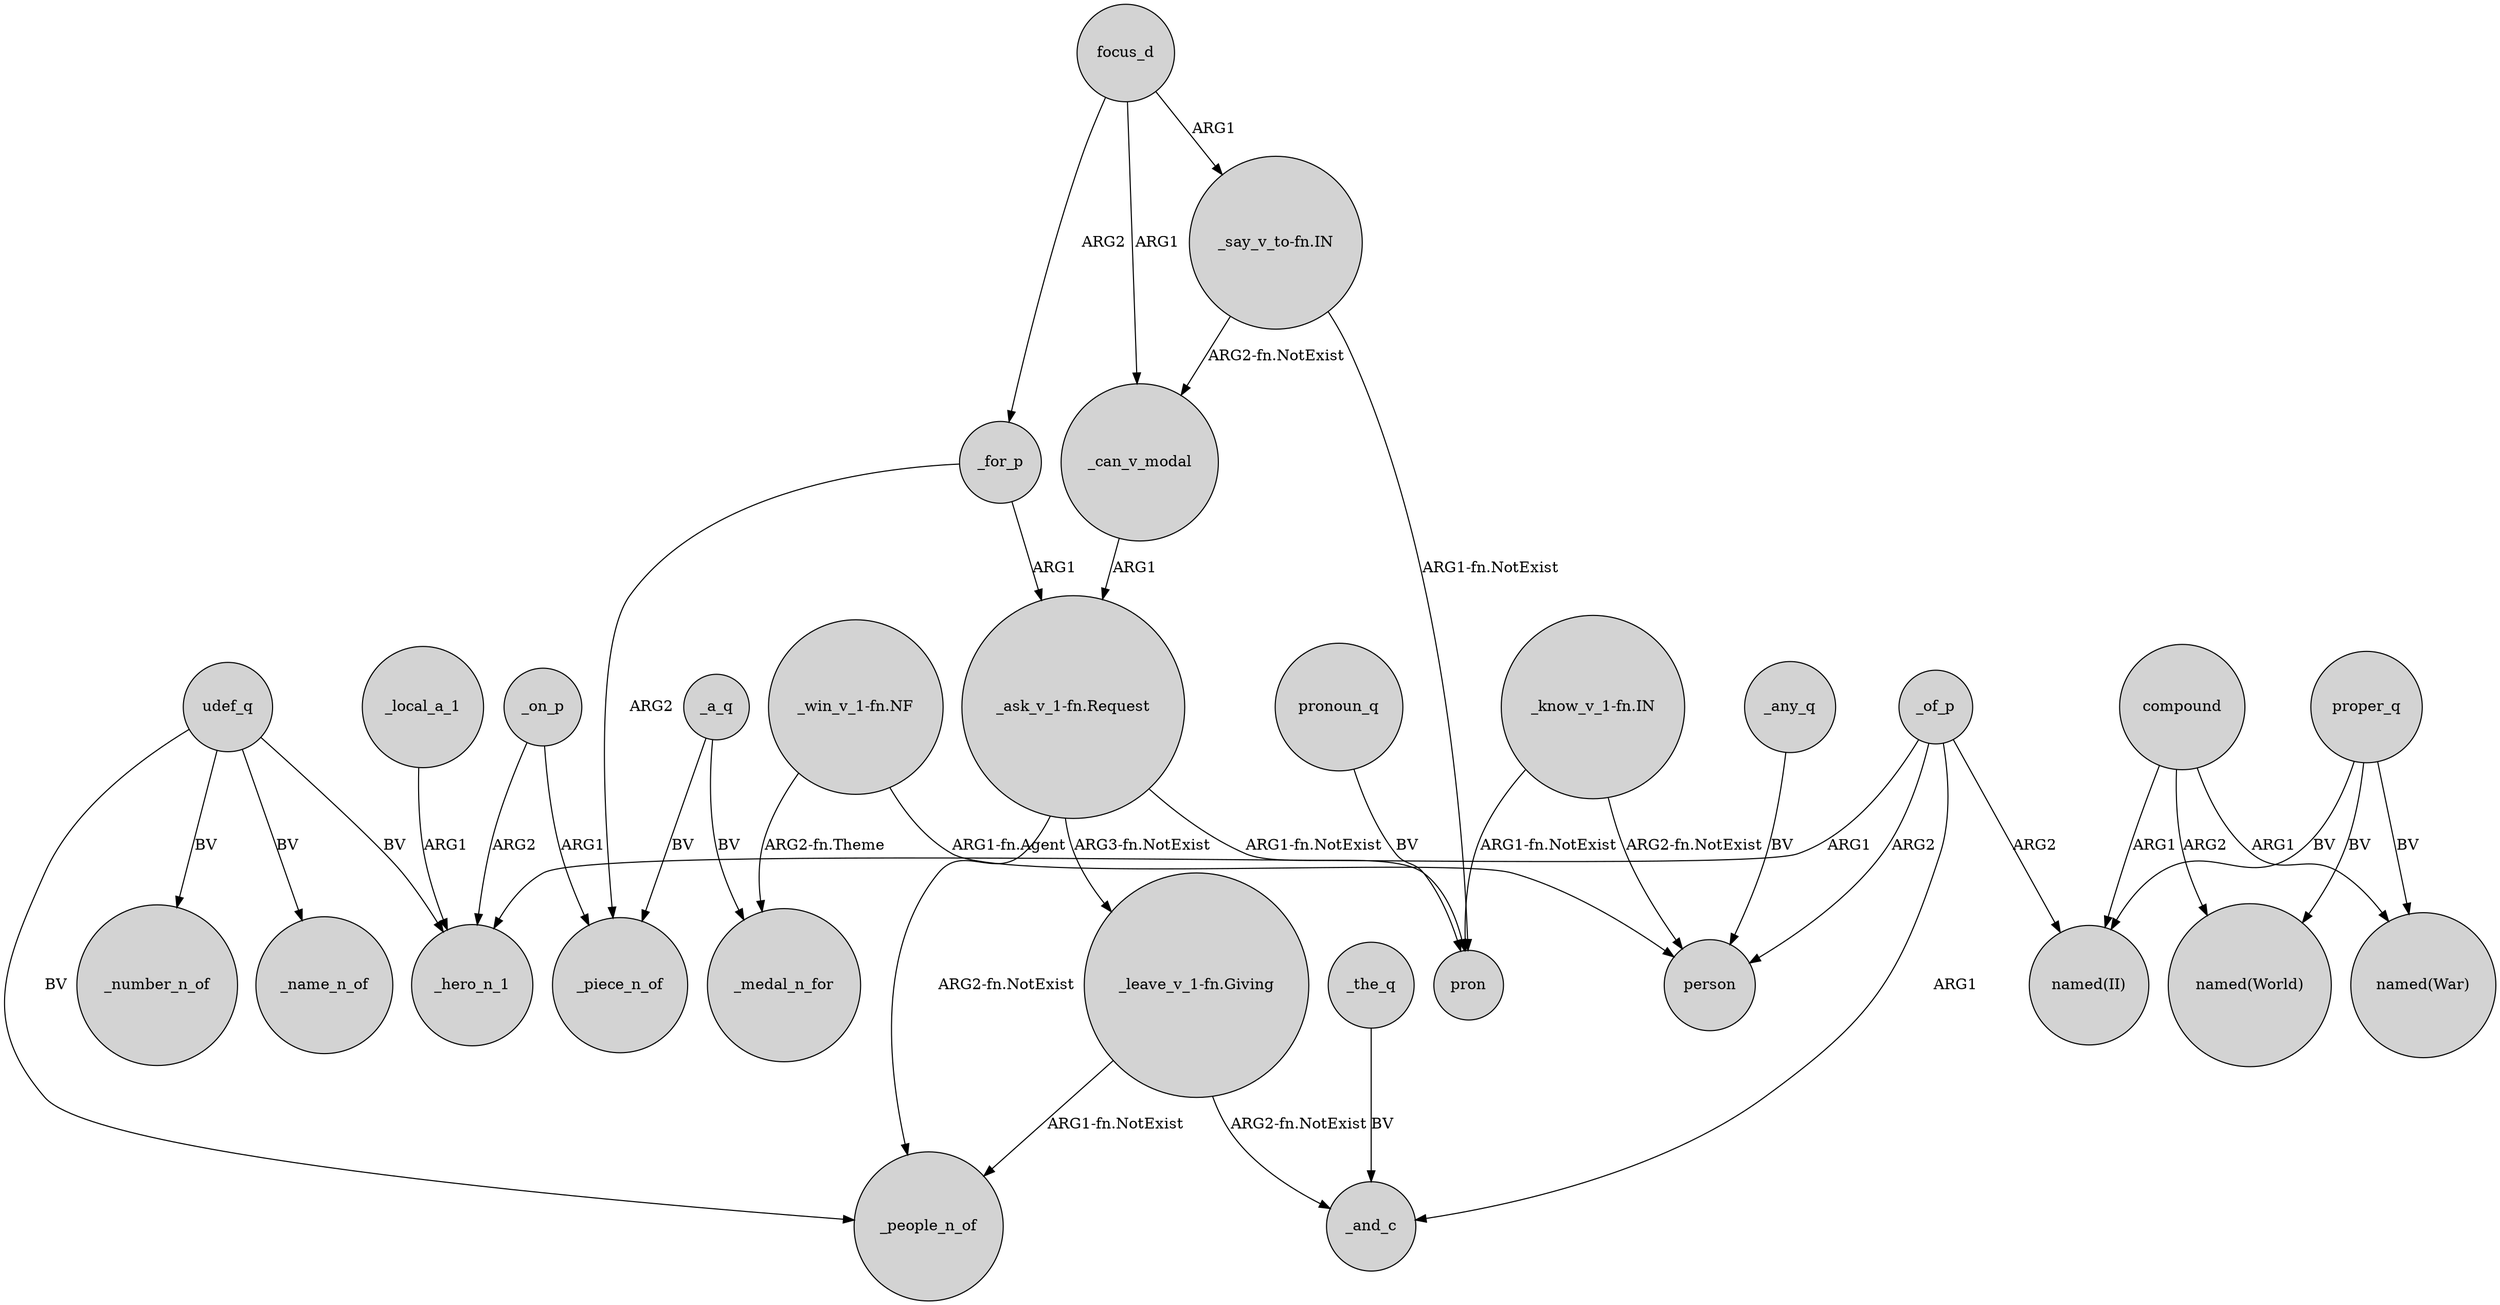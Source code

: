 digraph {
	node [shape=circle style=filled]
	compound -> "named(II)" [label=ARG1]
	_the_q -> _and_c [label=BV]
	_of_p -> "named(II)" [label=ARG2]
	udef_q -> _number_n_of [label=BV]
	_local_a_1 -> _hero_n_1 [label=ARG1]
	proper_q -> "named(II)" [label=BV]
	"_ask_v_1-fn.Request" -> _people_n_of [label="ARG2-fn.NotExist"]
	"_leave_v_1-fn.Giving" -> _and_c [label="ARG2-fn.NotExist"]
	"_say_v_to-fn.IN" -> pron [label="ARG1-fn.NotExist"]
	_on_p -> _piece_n_of [label=ARG1]
	"_win_v_1-fn.NF" -> person [label="ARG1-fn.Agent"]
	focus_d -> _for_p [label=ARG2]
	"_ask_v_1-fn.Request" -> pron [label="ARG1-fn.NotExist"]
	_for_p -> "_ask_v_1-fn.Request" [label=ARG1]
	_of_p -> _hero_n_1 [label=ARG1]
	"_win_v_1-fn.NF" -> _medal_n_for [label="ARG2-fn.Theme"]
	pronoun_q -> pron [label=BV]
	udef_q -> _people_n_of [label=BV]
	_of_p -> person [label=ARG2]
	_for_p -> _piece_n_of [label=ARG2]
	compound -> "named(World)" [label=ARG2]
	proper_q -> "named(World)" [label=BV]
	_of_p -> _and_c [label=ARG1]
	compound -> "named(War)" [label=ARG1]
	"_know_v_1-fn.IN" -> pron [label="ARG1-fn.NotExist"]
	"_leave_v_1-fn.Giving" -> _people_n_of [label="ARG1-fn.NotExist"]
	_a_q -> _medal_n_for [label=BV]
	"_know_v_1-fn.IN" -> person [label="ARG2-fn.NotExist"]
	_a_q -> _piece_n_of [label=BV]
	focus_d -> _can_v_modal [label=ARG1]
	proper_q -> "named(War)" [label=BV]
	"_ask_v_1-fn.Request" -> "_leave_v_1-fn.Giving" [label="ARG3-fn.NotExist"]
	_any_q -> person [label=BV]
	"_say_v_to-fn.IN" -> _can_v_modal [label="ARG2-fn.NotExist"]
	_on_p -> _hero_n_1 [label=ARG2]
	udef_q -> _name_n_of [label=BV]
	udef_q -> _hero_n_1 [label=BV]
	focus_d -> "_say_v_to-fn.IN" [label=ARG1]
	_can_v_modal -> "_ask_v_1-fn.Request" [label=ARG1]
}
